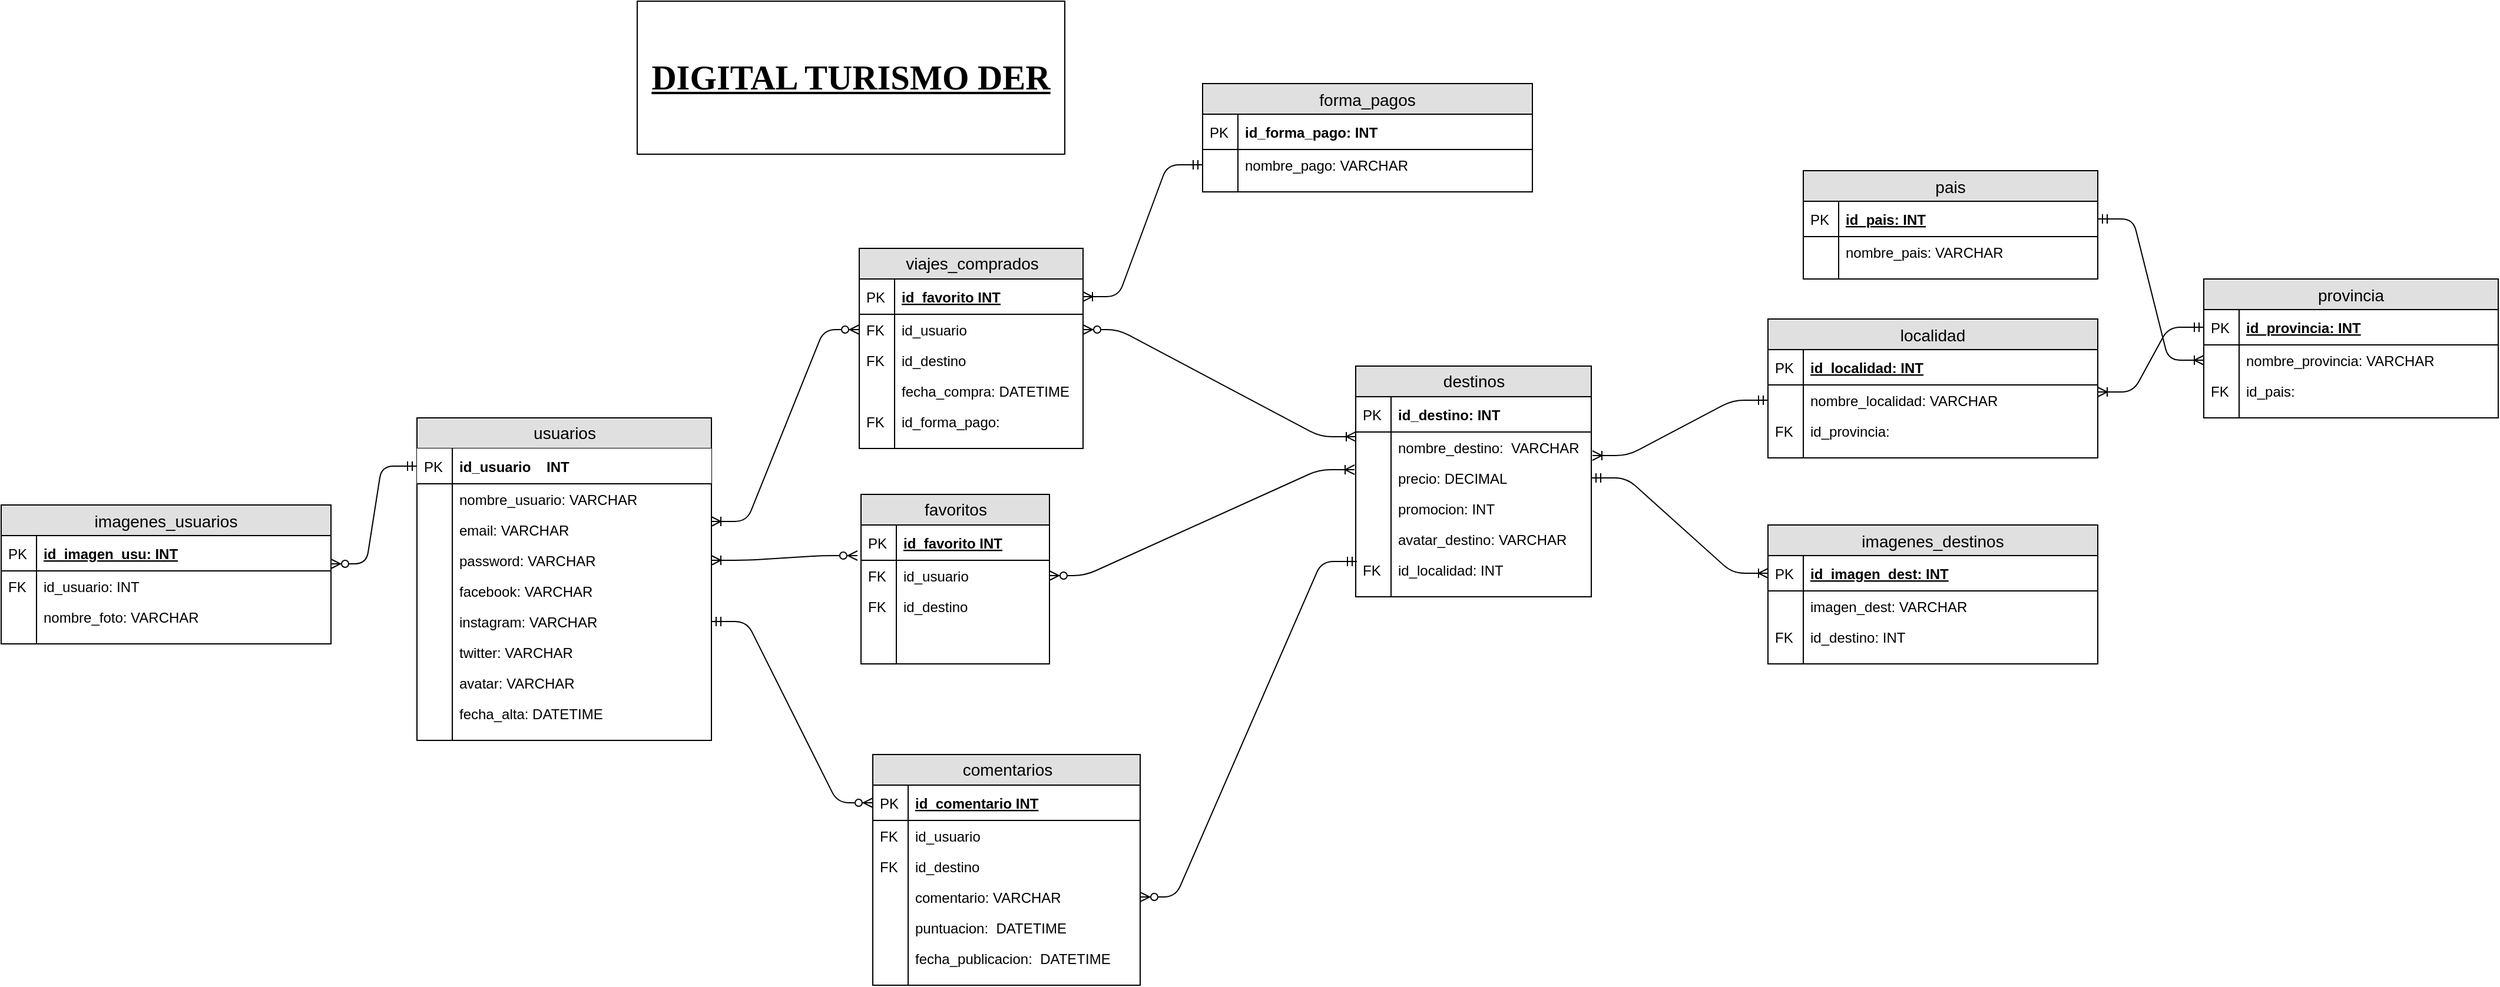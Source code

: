 <mxfile version="12.6.1" type="device"><diagram id="C5RBs43oDa-KdzZeNtuy" name="Page-1"><mxGraphModel dx="1287" dy="752" grid="1" gridSize="10" guides="1" tooltips="1" connect="1" arrows="1" fold="1" page="1" pageScale="1" pageWidth="827" pageHeight="1169" math="0" shadow="0"><root><mxCell id="WIyWlLk6GJQsqaUBKTNV-0"/><mxCell id="WIyWlLk6GJQsqaUBKTNV-1" parent="WIyWlLk6GJQsqaUBKTNV-0"/><mxCell id="5CrSURdosecBnbn5Rw-a-0" value="&lt;h3&gt;&lt;font face=&quot;Comic Sans MS&quot;&gt;DIGITAL TURISMO DER&lt;/font&gt;&lt;/h3&gt;" style="rounded=0;whiteSpace=wrap;html=1;verticalAlign=middle;fontSize=25;fontStyle=5;fontFamily=Comic Sans MS;" parent="WIyWlLk6GJQsqaUBKTNV-1" vertex="1"><mxGeometry x="200" y="110" width="363" height="130" as="geometry"/></mxCell><mxCell id="5CrSURdosecBnbn5Rw-a-74" value="usuarios" style="swimlane;fontStyle=0;childLayout=stackLayout;horizontal=1;startSize=26;fillColor=#e0e0e0;horizontalStack=0;resizeParent=1;resizeParentMax=0;resizeLast=0;collapsible=1;marginBottom=0;swimlaneFillColor=#ffffff;align=center;fontSize=14;html=1;" parent="WIyWlLk6GJQsqaUBKTNV-1" vertex="1"><mxGeometry x="13" y="464" width="250" height="274" as="geometry"/></mxCell><mxCell id="5CrSURdosecBnbn5Rw-a-75" value="id_usuario    INT" style="shape=partialRectangle;top=0;left=0;right=0;bottom=1;align=left;verticalAlign=middle;spacingLeft=34;spacingRight=4;overflow=hidden;rotatable=0;points=[[0,0.5],[1,0.5]];portConstraint=eastwest;dropTarget=0;fontStyle=1;fontSize=12;" parent="5CrSURdosecBnbn5Rw-a-74" vertex="1"><mxGeometry y="26" width="250" height="30" as="geometry"/></mxCell><mxCell id="5CrSURdosecBnbn5Rw-a-76" value="PK" style="shape=partialRectangle;top=0;left=0;bottom=0;fillColor=none;align=left;verticalAlign=middle;spacingLeft=4;spacingRight=4;overflow=hidden;rotatable=0;points=[];portConstraint=eastwest;part=1;fontSize=12;" parent="5CrSURdosecBnbn5Rw-a-75" vertex="1" connectable="0"><mxGeometry width="30" height="30" as="geometry"/></mxCell><mxCell id="5CrSURdosecBnbn5Rw-a-77" value="nombre_usuario: VARCHAR" style="shape=partialRectangle;top=0;left=0;right=0;bottom=0;align=left;verticalAlign=top;fillColor=none;spacingLeft=34;spacingRight=4;overflow=hidden;rotatable=0;points=[[0,0.5],[1,0.5]];portConstraint=eastwest;dropTarget=0;fontSize=12;" parent="5CrSURdosecBnbn5Rw-a-74" vertex="1"><mxGeometry y="56" width="250" height="26" as="geometry"/></mxCell><mxCell id="5CrSURdosecBnbn5Rw-a-78" value="" style="shape=partialRectangle;top=0;left=0;bottom=0;fillColor=none;align=left;verticalAlign=top;spacingLeft=4;spacingRight=4;overflow=hidden;rotatable=0;points=[];portConstraint=eastwest;part=1;fontSize=12;" parent="5CrSURdosecBnbn5Rw-a-77" vertex="1" connectable="0"><mxGeometry width="30" height="26" as="geometry"/></mxCell><mxCell id="5CrSURdosecBnbn5Rw-a-79" value="email: VARCHAR" style="shape=partialRectangle;top=0;left=0;right=0;bottom=0;align=left;verticalAlign=top;fillColor=none;spacingLeft=34;spacingRight=4;overflow=hidden;rotatable=0;points=[[0,0.5],[1,0.5]];portConstraint=eastwest;dropTarget=0;fontSize=12;" parent="5CrSURdosecBnbn5Rw-a-74" vertex="1"><mxGeometry y="82" width="250" height="26" as="geometry"/></mxCell><mxCell id="5CrSURdosecBnbn5Rw-a-80" value="" style="shape=partialRectangle;top=0;left=0;bottom=0;fillColor=none;align=left;verticalAlign=top;spacingLeft=4;spacingRight=4;overflow=hidden;rotatable=0;points=[];portConstraint=eastwest;part=1;fontSize=12;" parent="5CrSURdosecBnbn5Rw-a-79" vertex="1" connectable="0"><mxGeometry width="30" height="26" as="geometry"/></mxCell><mxCell id="5CrSURdosecBnbn5Rw-a-81" value="password: VARCHAR" style="shape=partialRectangle;top=0;left=0;right=0;bottom=0;align=left;verticalAlign=top;fillColor=none;spacingLeft=34;spacingRight=4;overflow=hidden;rotatable=0;points=[[0,0.5],[1,0.5]];portConstraint=eastwest;dropTarget=0;fontSize=12;" parent="5CrSURdosecBnbn5Rw-a-74" vertex="1"><mxGeometry y="108" width="250" height="26" as="geometry"/></mxCell><mxCell id="5CrSURdosecBnbn5Rw-a-82" value="" style="shape=partialRectangle;top=0;left=0;bottom=0;fillColor=none;align=left;verticalAlign=top;spacingLeft=4;spacingRight=4;overflow=hidden;rotatable=0;points=[];portConstraint=eastwest;part=1;fontSize=12;" parent="5CrSURdosecBnbn5Rw-a-81" vertex="1" connectable="0"><mxGeometry width="30" height="26" as="geometry"/></mxCell><mxCell id="5CrSURdosecBnbn5Rw-a-85" value="facebook: VARCHAR" style="shape=partialRectangle;top=0;left=0;right=0;bottom=0;align=left;verticalAlign=top;fillColor=none;spacingLeft=34;spacingRight=4;overflow=hidden;rotatable=0;points=[[0,0.5],[1,0.5]];portConstraint=eastwest;dropTarget=0;fontSize=12;" parent="5CrSURdosecBnbn5Rw-a-74" vertex="1"><mxGeometry y="134" width="250" height="26" as="geometry"/></mxCell><mxCell id="5CrSURdosecBnbn5Rw-a-86" value="" style="shape=partialRectangle;top=0;left=0;bottom=0;fillColor=none;align=left;verticalAlign=top;spacingLeft=4;spacingRight=4;overflow=hidden;rotatable=0;points=[];portConstraint=eastwest;part=1;fontSize=12;" parent="5CrSURdosecBnbn5Rw-a-85" vertex="1" connectable="0"><mxGeometry width="30" height="26" as="geometry"/></mxCell><mxCell id="5CrSURdosecBnbn5Rw-a-87" value="instagram: VARCHAR" style="shape=partialRectangle;top=0;left=0;right=0;bottom=0;align=left;verticalAlign=top;fillColor=none;spacingLeft=34;spacingRight=4;overflow=hidden;rotatable=0;points=[[0,0.5],[1,0.5]];portConstraint=eastwest;dropTarget=0;fontSize=12;" parent="5CrSURdosecBnbn5Rw-a-74" vertex="1"><mxGeometry y="160" width="250" height="26" as="geometry"/></mxCell><mxCell id="5CrSURdosecBnbn5Rw-a-88" value="" style="shape=partialRectangle;top=0;left=0;bottom=0;fillColor=none;align=left;verticalAlign=top;spacingLeft=4;spacingRight=4;overflow=hidden;rotatable=0;points=[];portConstraint=eastwest;part=1;fontSize=12;" parent="5CrSURdosecBnbn5Rw-a-87" vertex="1" connectable="0"><mxGeometry width="30" height="26" as="geometry"/></mxCell><mxCell id="5CrSURdosecBnbn5Rw-a-89" value="twitter: VARCHAR" style="shape=partialRectangle;top=0;left=0;right=0;bottom=0;align=left;verticalAlign=top;fillColor=none;spacingLeft=34;spacingRight=4;overflow=hidden;rotatable=0;points=[[0,0.5],[1,0.5]];portConstraint=eastwest;dropTarget=0;fontSize=12;" parent="5CrSURdosecBnbn5Rw-a-74" vertex="1"><mxGeometry y="186" width="250" height="26" as="geometry"/></mxCell><mxCell id="5CrSURdosecBnbn5Rw-a-90" value="" style="shape=partialRectangle;top=0;left=0;bottom=0;fillColor=none;align=left;verticalAlign=top;spacingLeft=4;spacingRight=4;overflow=hidden;rotatable=0;points=[];portConstraint=eastwest;part=1;fontSize=12;" parent="5CrSURdosecBnbn5Rw-a-89" vertex="1" connectable="0"><mxGeometry width="30" height="26" as="geometry"/></mxCell><mxCell id="5CrSURdosecBnbn5Rw-a-102" value="avatar: VARCHAR" style="shape=partialRectangle;top=0;left=0;right=0;bottom=0;align=left;verticalAlign=top;fillColor=none;spacingLeft=34;spacingRight=4;overflow=hidden;rotatable=0;points=[[0,0.5],[1,0.5]];portConstraint=eastwest;dropTarget=0;fontSize=12;" parent="5CrSURdosecBnbn5Rw-a-74" vertex="1"><mxGeometry y="212" width="250" height="26" as="geometry"/></mxCell><mxCell id="5CrSURdosecBnbn5Rw-a-103" value="" style="shape=partialRectangle;top=0;left=0;bottom=0;fillColor=none;align=left;verticalAlign=top;spacingLeft=4;spacingRight=4;overflow=hidden;rotatable=0;points=[];portConstraint=eastwest;part=1;fontSize=12;" parent="5CrSURdosecBnbn5Rw-a-102" vertex="1" connectable="0"><mxGeometry width="30" height="26" as="geometry"/></mxCell><mxCell id="mTTKIZLeJ-6G6qK1VdpZ-4" value="fecha_alta: DATETIME" style="shape=partialRectangle;top=0;left=0;right=0;bottom=0;align=left;verticalAlign=top;fillColor=none;spacingLeft=34;spacingRight=4;overflow=hidden;rotatable=0;points=[[0,0.5],[1,0.5]];portConstraint=eastwest;dropTarget=0;fontSize=12;" parent="5CrSURdosecBnbn5Rw-a-74" vertex="1"><mxGeometry y="238" width="250" height="26" as="geometry"/></mxCell><mxCell id="mTTKIZLeJ-6G6qK1VdpZ-5" value="" style="shape=partialRectangle;top=0;left=0;bottom=0;fillColor=none;align=left;verticalAlign=top;spacingLeft=4;spacingRight=4;overflow=hidden;rotatable=0;points=[];portConstraint=eastwest;part=1;fontSize=12;" parent="mTTKIZLeJ-6G6qK1VdpZ-4" vertex="1" connectable="0"><mxGeometry width="30" height="26" as="geometry"/></mxCell><mxCell id="5CrSURdosecBnbn5Rw-a-83" value="" style="shape=partialRectangle;top=0;left=0;right=0;bottom=0;align=left;verticalAlign=top;fillColor=none;spacingLeft=34;spacingRight=4;overflow=hidden;rotatable=0;points=[[0,0.5],[1,0.5]];portConstraint=eastwest;dropTarget=0;fontSize=12;" parent="5CrSURdosecBnbn5Rw-a-74" vertex="1"><mxGeometry y="264" width="250" height="10" as="geometry"/></mxCell><mxCell id="5CrSURdosecBnbn5Rw-a-84" value="" style="shape=partialRectangle;top=0;left=0;bottom=0;fillColor=none;align=left;verticalAlign=top;spacingLeft=4;spacingRight=4;overflow=hidden;rotatable=0;points=[];portConstraint=eastwest;part=1;fontSize=12;" parent="5CrSURdosecBnbn5Rw-a-83" vertex="1" connectable="0"><mxGeometry width="30" height="10" as="geometry"/></mxCell><mxCell id="5CrSURdosecBnbn5Rw-a-91" value="destinos" style="swimlane;fontStyle=0;childLayout=stackLayout;horizontal=1;startSize=26;fillColor=#e0e0e0;horizontalStack=0;resizeParent=1;resizeParentMax=0;resizeLast=0;collapsible=1;marginBottom=0;swimlaneFillColor=#ffffff;align=center;fontSize=14;html=1;" parent="WIyWlLk6GJQsqaUBKTNV-1" vertex="1"><mxGeometry x="810" y="420" width="200" height="196" as="geometry"/></mxCell><mxCell id="5CrSURdosecBnbn5Rw-a-92" value="id_destino: INT" style="shape=partialRectangle;top=0;left=0;right=0;bottom=1;align=left;verticalAlign=middle;fillColor=none;spacingLeft=34;spacingRight=4;overflow=hidden;rotatable=0;points=[[0,0.5],[1,0.5]];portConstraint=eastwest;dropTarget=0;fontStyle=1;fontSize=12;" parent="5CrSURdosecBnbn5Rw-a-91" vertex="1"><mxGeometry y="26" width="200" height="30" as="geometry"/></mxCell><mxCell id="5CrSURdosecBnbn5Rw-a-93" value="PK" style="shape=partialRectangle;top=0;left=0;bottom=0;fillColor=none;align=left;verticalAlign=middle;spacingLeft=4;spacingRight=4;overflow=hidden;rotatable=0;points=[];portConstraint=eastwest;part=1;fontSize=12;" parent="5CrSURdosecBnbn5Rw-a-92" vertex="1" connectable="0"><mxGeometry width="30" height="30" as="geometry"/></mxCell><mxCell id="5CrSURdosecBnbn5Rw-a-94" value="nombre_destino:  VARCHAR" style="shape=partialRectangle;top=0;left=0;right=0;bottom=0;align=left;verticalAlign=top;fillColor=none;spacingLeft=34;spacingRight=4;overflow=hidden;rotatable=0;points=[[0,0.5],[1,0.5]];portConstraint=eastwest;dropTarget=0;fontSize=12;" parent="5CrSURdosecBnbn5Rw-a-91" vertex="1"><mxGeometry y="56" width="200" height="26" as="geometry"/></mxCell><mxCell id="5CrSURdosecBnbn5Rw-a-95" value="" style="shape=partialRectangle;top=0;left=0;bottom=0;fillColor=none;align=left;verticalAlign=top;spacingLeft=4;spacingRight=4;overflow=hidden;rotatable=0;points=[];portConstraint=eastwest;part=1;fontSize=12;" parent="5CrSURdosecBnbn5Rw-a-94" vertex="1" connectable="0"><mxGeometry width="30" height="26" as="geometry"/></mxCell><mxCell id="5CrSURdosecBnbn5Rw-a-98" value="precio: DECIMAL" style="shape=partialRectangle;top=0;left=0;right=0;bottom=0;align=left;verticalAlign=top;fillColor=none;spacingLeft=34;spacingRight=4;overflow=hidden;rotatable=0;points=[[0,0.5],[1,0.5]];portConstraint=eastwest;dropTarget=0;fontSize=12;" parent="5CrSURdosecBnbn5Rw-a-91" vertex="1"><mxGeometry y="82" width="200" height="26" as="geometry"/></mxCell><mxCell id="5CrSURdosecBnbn5Rw-a-99" value="" style="shape=partialRectangle;top=0;left=0;bottom=0;fillColor=none;align=left;verticalAlign=top;spacingLeft=4;spacingRight=4;overflow=hidden;rotatable=0;points=[];portConstraint=eastwest;part=1;fontSize=12;" parent="5CrSURdosecBnbn5Rw-a-98" vertex="1" connectable="0"><mxGeometry width="30" height="26" as="geometry"/></mxCell><mxCell id="mTTKIZLeJ-6G6qK1VdpZ-99" value="promocion: INT" style="shape=partialRectangle;top=0;left=0;right=0;bottom=0;align=left;verticalAlign=top;fillColor=none;spacingLeft=34;spacingRight=4;overflow=hidden;rotatable=0;points=[[0,0.5],[1,0.5]];portConstraint=eastwest;dropTarget=0;fontSize=12;" parent="5CrSURdosecBnbn5Rw-a-91" vertex="1"><mxGeometry y="108" width="200" height="26" as="geometry"/></mxCell><mxCell id="mTTKIZLeJ-6G6qK1VdpZ-100" value="" style="shape=partialRectangle;top=0;left=0;bottom=0;fillColor=none;align=left;verticalAlign=top;spacingLeft=4;spacingRight=4;overflow=hidden;rotatable=0;points=[];portConstraint=eastwest;part=1;fontSize=12;" parent="mTTKIZLeJ-6G6qK1VdpZ-99" vertex="1" connectable="0"><mxGeometry width="30" height="26" as="geometry"/></mxCell><mxCell id="gwujzlwqlZORP3gNvkGi-0" value="avatar_destino: VARCHAR" style="shape=partialRectangle;top=0;left=0;right=0;bottom=0;align=left;verticalAlign=top;fillColor=none;spacingLeft=34;spacingRight=4;overflow=hidden;rotatable=0;points=[[0,0.5],[1,0.5]];portConstraint=eastwest;dropTarget=0;fontSize=12;" vertex="1" parent="5CrSURdosecBnbn5Rw-a-91"><mxGeometry y="134" width="200" height="26" as="geometry"/></mxCell><mxCell id="gwujzlwqlZORP3gNvkGi-1" value="" style="shape=partialRectangle;top=0;left=0;bottom=0;fillColor=none;align=left;verticalAlign=top;spacingLeft=4;spacingRight=4;overflow=hidden;rotatable=0;points=[];portConstraint=eastwest;part=1;fontSize=12;" vertex="1" connectable="0" parent="gwujzlwqlZORP3gNvkGi-0"><mxGeometry width="30" height="26" as="geometry"/></mxCell><mxCell id="5CrSURdosecBnbn5Rw-a-96" value="id_localidad: INT" style="shape=partialRectangle;top=0;left=0;right=0;bottom=0;align=left;verticalAlign=top;fillColor=none;spacingLeft=34;spacingRight=4;overflow=hidden;rotatable=0;points=[[0,0.5],[1,0.5]];portConstraint=eastwest;dropTarget=0;fontSize=12;" parent="5CrSURdosecBnbn5Rw-a-91" vertex="1"><mxGeometry y="160" width="200" height="26" as="geometry"/></mxCell><mxCell id="5CrSURdosecBnbn5Rw-a-97" value="FK" style="shape=partialRectangle;top=0;left=0;bottom=0;fillColor=none;align=left;verticalAlign=top;spacingLeft=4;spacingRight=4;overflow=hidden;rotatable=0;points=[];portConstraint=eastwest;part=1;fontSize=12;" parent="5CrSURdosecBnbn5Rw-a-96" vertex="1" connectable="0"><mxGeometry width="30" height="26" as="geometry"/></mxCell><mxCell id="5CrSURdosecBnbn5Rw-a-100" value="" style="shape=partialRectangle;top=0;left=0;right=0;bottom=0;align=left;verticalAlign=top;fillColor=none;spacingLeft=34;spacingRight=4;overflow=hidden;rotatable=0;points=[[0,0.5],[1,0.5]];portConstraint=eastwest;dropTarget=0;fontSize=12;" parent="5CrSURdosecBnbn5Rw-a-91" vertex="1"><mxGeometry y="186" width="200" height="10" as="geometry"/></mxCell><mxCell id="5CrSURdosecBnbn5Rw-a-101" value="" style="shape=partialRectangle;top=0;left=0;bottom=0;fillColor=none;align=left;verticalAlign=top;spacingLeft=4;spacingRight=4;overflow=hidden;rotatable=0;points=[];portConstraint=eastwest;part=1;fontSize=12;" parent="5CrSURdosecBnbn5Rw-a-100" vertex="1" connectable="0"><mxGeometry width="30" height="10" as="geometry"/></mxCell><mxCell id="5CrSURdosecBnbn5Rw-a-108" value="favoritos" style="swimlane;fontStyle=0;childLayout=stackLayout;horizontal=1;startSize=26;fillColor=#e0e0e0;horizontalStack=0;resizeParent=1;resizeParentMax=0;resizeLast=0;collapsible=1;marginBottom=0;swimlaneFillColor=#ffffff;align=center;fontSize=14;html=1;" parent="WIyWlLk6GJQsqaUBKTNV-1" vertex="1"><mxGeometry x="390" y="529" width="160" height="144" as="geometry"/></mxCell><mxCell id="5CrSURdosecBnbn5Rw-a-109" value="id_favorito INT" style="shape=partialRectangle;top=0;left=0;right=0;bottom=1;align=left;verticalAlign=middle;fillColor=none;spacingLeft=34;spacingRight=4;overflow=hidden;rotatable=0;points=[[0,0.5],[1,0.5]];portConstraint=eastwest;dropTarget=0;fontStyle=5;fontSize=12;" parent="5CrSURdosecBnbn5Rw-a-108" vertex="1"><mxGeometry y="26" width="160" height="30" as="geometry"/></mxCell><mxCell id="5CrSURdosecBnbn5Rw-a-110" value="PK" style="shape=partialRectangle;top=0;left=0;bottom=0;fillColor=none;align=left;verticalAlign=middle;spacingLeft=4;spacingRight=4;overflow=hidden;rotatable=0;points=[];portConstraint=eastwest;part=1;fontSize=12;" parent="5CrSURdosecBnbn5Rw-a-109" vertex="1" connectable="0"><mxGeometry width="30" height="30" as="geometry"/></mxCell><mxCell id="5CrSURdosecBnbn5Rw-a-111" value="id_usuario" style="shape=partialRectangle;top=0;left=0;right=0;bottom=0;align=left;verticalAlign=top;fillColor=none;spacingLeft=34;spacingRight=4;overflow=hidden;rotatable=0;points=[[0,0.5],[1,0.5]];portConstraint=eastwest;dropTarget=0;fontSize=12;" parent="5CrSURdosecBnbn5Rw-a-108" vertex="1"><mxGeometry y="56" width="160" height="26" as="geometry"/></mxCell><mxCell id="5CrSURdosecBnbn5Rw-a-112" value="FK" style="shape=partialRectangle;top=0;left=0;bottom=0;fillColor=none;align=left;verticalAlign=top;spacingLeft=4;spacingRight=4;overflow=hidden;rotatable=0;points=[];portConstraint=eastwest;part=1;fontSize=12;" parent="5CrSURdosecBnbn5Rw-a-111" vertex="1" connectable="0"><mxGeometry width="30" height="26" as="geometry"/></mxCell><mxCell id="5CrSURdosecBnbn5Rw-a-113" value="id_destino" style="shape=partialRectangle;top=0;left=0;right=0;bottom=0;align=left;verticalAlign=top;fillColor=none;spacingLeft=34;spacingRight=4;overflow=hidden;rotatable=0;points=[[0,0.5],[1,0.5]];portConstraint=eastwest;dropTarget=0;fontSize=12;" parent="5CrSURdosecBnbn5Rw-a-108" vertex="1"><mxGeometry y="82" width="160" height="26" as="geometry"/></mxCell><mxCell id="5CrSURdosecBnbn5Rw-a-114" value="FK" style="shape=partialRectangle;top=0;left=0;bottom=0;fillColor=none;align=left;verticalAlign=top;spacingLeft=4;spacingRight=4;overflow=hidden;rotatable=0;points=[];portConstraint=eastwest;part=1;fontSize=12;" parent="5CrSURdosecBnbn5Rw-a-113" vertex="1" connectable="0"><mxGeometry width="30" height="26" as="geometry"/></mxCell><mxCell id="5CrSURdosecBnbn5Rw-a-115" value="" style="shape=partialRectangle;top=0;left=0;right=0;bottom=0;align=left;verticalAlign=top;fillColor=none;spacingLeft=34;spacingRight=4;overflow=hidden;rotatable=0;points=[[0,0.5],[1,0.5]];portConstraint=eastwest;dropTarget=0;fontSize=12;" parent="5CrSURdosecBnbn5Rw-a-108" vertex="1"><mxGeometry y="108" width="160" height="26" as="geometry"/></mxCell><mxCell id="5CrSURdosecBnbn5Rw-a-116" value="" style="shape=partialRectangle;top=0;left=0;bottom=0;fillColor=none;align=left;verticalAlign=top;spacingLeft=4;spacingRight=4;overflow=hidden;rotatable=0;points=[];portConstraint=eastwest;part=1;fontSize=12;" parent="5CrSURdosecBnbn5Rw-a-115" vertex="1" connectable="0"><mxGeometry width="30" height="26" as="geometry"/></mxCell><mxCell id="5CrSURdosecBnbn5Rw-a-117" value="" style="shape=partialRectangle;top=0;left=0;right=0;bottom=0;align=left;verticalAlign=top;fillColor=none;spacingLeft=34;spacingRight=4;overflow=hidden;rotatable=0;points=[[0,0.5],[1,0.5]];portConstraint=eastwest;dropTarget=0;fontSize=12;" parent="5CrSURdosecBnbn5Rw-a-108" vertex="1"><mxGeometry y="134" width="160" height="10" as="geometry"/></mxCell><mxCell id="5CrSURdosecBnbn5Rw-a-118" value="" style="shape=partialRectangle;top=0;left=0;bottom=0;fillColor=none;align=left;verticalAlign=top;spacingLeft=4;spacingRight=4;overflow=hidden;rotatable=0;points=[];portConstraint=eastwest;part=1;fontSize=12;" parent="5CrSURdosecBnbn5Rw-a-117" vertex="1" connectable="0"><mxGeometry width="30" height="10" as="geometry"/></mxCell><mxCell id="5CrSURdosecBnbn5Rw-a-119" value="viajes_comprados" style="swimlane;fontStyle=0;childLayout=stackLayout;horizontal=1;startSize=26;fillColor=#e0e0e0;horizontalStack=0;resizeParent=1;resizeParentMax=0;resizeLast=0;collapsible=1;marginBottom=0;swimlaneFillColor=#ffffff;align=center;fontSize=14;html=1;" parent="WIyWlLk6GJQsqaUBKTNV-1" vertex="1"><mxGeometry x="388.5" y="320" width="190" height="170" as="geometry"/></mxCell><mxCell id="5CrSURdosecBnbn5Rw-a-120" value="id_favorito INT" style="shape=partialRectangle;top=0;left=0;right=0;bottom=1;align=left;verticalAlign=middle;fillColor=none;spacingLeft=34;spacingRight=4;overflow=hidden;rotatable=0;points=[[0,0.5],[1,0.5]];portConstraint=eastwest;dropTarget=0;fontStyle=5;fontSize=12;" parent="5CrSURdosecBnbn5Rw-a-119" vertex="1"><mxGeometry y="26" width="190" height="30" as="geometry"/></mxCell><mxCell id="5CrSURdosecBnbn5Rw-a-121" value="PK" style="shape=partialRectangle;top=0;left=0;bottom=0;fillColor=none;align=left;verticalAlign=middle;spacingLeft=4;spacingRight=4;overflow=hidden;rotatable=0;points=[];portConstraint=eastwest;part=1;fontSize=12;" parent="5CrSURdosecBnbn5Rw-a-120" vertex="1" connectable="0"><mxGeometry width="30" height="30" as="geometry"/></mxCell><mxCell id="5CrSURdosecBnbn5Rw-a-122" value="id_usuario" style="shape=partialRectangle;top=0;left=0;right=0;bottom=0;align=left;verticalAlign=top;fillColor=none;spacingLeft=34;spacingRight=4;overflow=hidden;rotatable=0;points=[[0,0.5],[1,0.5]];portConstraint=eastwest;dropTarget=0;fontSize=12;" parent="5CrSURdosecBnbn5Rw-a-119" vertex="1"><mxGeometry y="56" width="190" height="26" as="geometry"/></mxCell><mxCell id="5CrSURdosecBnbn5Rw-a-123" value="FK" style="shape=partialRectangle;top=0;left=0;bottom=0;fillColor=none;align=left;verticalAlign=top;spacingLeft=4;spacingRight=4;overflow=hidden;rotatable=0;points=[];portConstraint=eastwest;part=1;fontSize=12;" parent="5CrSURdosecBnbn5Rw-a-122" vertex="1" connectable="0"><mxGeometry width="30" height="26" as="geometry"/></mxCell><mxCell id="5CrSURdosecBnbn5Rw-a-124" value="id_destino" style="shape=partialRectangle;top=0;left=0;right=0;bottom=0;align=left;verticalAlign=top;fillColor=none;spacingLeft=34;spacingRight=4;overflow=hidden;rotatable=0;points=[[0,0.5],[1,0.5]];portConstraint=eastwest;dropTarget=0;fontSize=12;" parent="5CrSURdosecBnbn5Rw-a-119" vertex="1"><mxGeometry y="82" width="190" height="26" as="geometry"/></mxCell><mxCell id="5CrSURdosecBnbn5Rw-a-125" value="FK" style="shape=partialRectangle;top=0;left=0;bottom=0;fillColor=none;align=left;verticalAlign=top;spacingLeft=4;spacingRight=4;overflow=hidden;rotatable=0;points=[];portConstraint=eastwest;part=1;fontSize=12;" parent="5CrSURdosecBnbn5Rw-a-124" vertex="1" connectable="0"><mxGeometry width="30" height="26" as="geometry"/></mxCell><mxCell id="mTTKIZLeJ-6G6qK1VdpZ-87" value="fecha_compra: DATETIME" style="shape=partialRectangle;top=0;left=0;right=0;bottom=0;align=left;verticalAlign=top;fillColor=none;spacingLeft=34;spacingRight=4;overflow=hidden;rotatable=0;points=[[0,0.5],[1,0.5]];portConstraint=eastwest;dropTarget=0;fontSize=12;" parent="5CrSURdosecBnbn5Rw-a-119" vertex="1"><mxGeometry y="108" width="190" height="26" as="geometry"/></mxCell><mxCell id="mTTKIZLeJ-6G6qK1VdpZ-88" value="" style="shape=partialRectangle;top=0;left=0;bottom=0;fillColor=none;align=left;verticalAlign=top;spacingLeft=4;spacingRight=4;overflow=hidden;rotatable=0;points=[];portConstraint=eastwest;part=1;fontSize=12;" parent="mTTKIZLeJ-6G6qK1VdpZ-87" vertex="1" connectable="0"><mxGeometry width="30" height="26" as="geometry"/></mxCell><mxCell id="5CrSURdosecBnbn5Rw-a-126" value="id_forma_pago: " style="shape=partialRectangle;top=0;left=0;right=0;bottom=0;align=left;verticalAlign=top;fillColor=none;spacingLeft=34;spacingRight=4;overflow=hidden;rotatable=0;points=[[0,0.5],[1,0.5]];portConstraint=eastwest;dropTarget=0;fontSize=12;" parent="5CrSURdosecBnbn5Rw-a-119" vertex="1"><mxGeometry y="134" width="190" height="26" as="geometry"/></mxCell><mxCell id="5CrSURdosecBnbn5Rw-a-127" value="FK" style="shape=partialRectangle;top=0;left=0;bottom=0;fillColor=none;align=left;verticalAlign=top;spacingLeft=4;spacingRight=4;overflow=hidden;rotatable=0;points=[];portConstraint=eastwest;part=1;fontSize=12;" parent="5CrSURdosecBnbn5Rw-a-126" vertex="1" connectable="0"><mxGeometry width="30" height="26" as="geometry"/></mxCell><mxCell id="5CrSURdosecBnbn5Rw-a-128" value="" style="shape=partialRectangle;top=0;left=0;right=0;bottom=0;align=left;verticalAlign=top;fillColor=none;spacingLeft=34;spacingRight=4;overflow=hidden;rotatable=0;points=[[0,0.5],[1,0.5]];portConstraint=eastwest;dropTarget=0;fontSize=12;" parent="5CrSURdosecBnbn5Rw-a-119" vertex="1"><mxGeometry y="160" width="190" height="10" as="geometry"/></mxCell><mxCell id="5CrSURdosecBnbn5Rw-a-129" value="" style="shape=partialRectangle;top=0;left=0;bottom=0;fillColor=none;align=left;verticalAlign=top;spacingLeft=4;spacingRight=4;overflow=hidden;rotatable=0;points=[];portConstraint=eastwest;part=1;fontSize=12;" parent="5CrSURdosecBnbn5Rw-a-128" vertex="1" connectable="0"><mxGeometry width="30" height="10" as="geometry"/></mxCell><mxCell id="5CrSURdosecBnbn5Rw-a-132" value="" style="edgeStyle=entityRelationEdgeStyle;fontSize=12;html=1;endArrow=ERzeroToMany;startArrow=ERoneToMany;entryX=0;entryY=0.5;entryDx=0;entryDy=0;startFill=0;endFill=1;" parent="WIyWlLk6GJQsqaUBKTNV-1" target="5CrSURdosecBnbn5Rw-a-122" edge="1"><mxGeometry width="100" height="100" relative="1" as="geometry"><mxPoint x="263" y="552" as="sourcePoint"/><mxPoint x="363" y="452" as="targetPoint"/></mxGeometry></mxCell><mxCell id="5CrSURdosecBnbn5Rw-a-133" value="" style="edgeStyle=entityRelationEdgeStyle;fontSize=12;html=1;endArrow=ERoneToMany;startArrow=ERzeroToMany;entryX=0;entryY=1.133;entryDx=0;entryDy=0;exitX=1;exitY=0.5;exitDx=0;exitDy=0;entryPerimeter=0;startFill=1;endFill=0;" parent="WIyWlLk6GJQsqaUBKTNV-1" source="5CrSURdosecBnbn5Rw-a-122" target="5CrSURdosecBnbn5Rw-a-92" edge="1"><mxGeometry width="100" height="100" relative="1" as="geometry"><mxPoint x="513" y="562" as="sourcePoint"/><mxPoint x="613" y="399" as="targetPoint"/></mxGeometry></mxCell><mxCell id="5CrSURdosecBnbn5Rw-a-134" value="" style="edgeStyle=entityRelationEdgeStyle;fontSize=12;html=1;endArrow=ERzeroToMany;startArrow=ERoneToMany;entryX=-0.019;entryY=-0.154;entryDx=0;entryDy=0;entryPerimeter=0;exitX=1;exitY=0.5;exitDx=0;exitDy=0;endFill=1;startFill=0;" parent="WIyWlLk6GJQsqaUBKTNV-1" source="5CrSURdosecBnbn5Rw-a-81" target="5CrSURdosecBnbn5Rw-a-111" edge="1"><mxGeometry width="100" height="100" relative="1" as="geometry"><mxPoint x="263" y="642" as="sourcePoint"/><mxPoint x="363" y="479" as="targetPoint"/></mxGeometry></mxCell><mxCell id="5CrSURdosecBnbn5Rw-a-135" value="" style="edgeStyle=entityRelationEdgeStyle;fontSize=12;html=1;endArrow=ERoneToMany;startArrow=ERzeroToMany;entryX=-0.005;entryY=0.231;entryDx=0;entryDy=0;exitX=1;exitY=0.5;exitDx=0;exitDy=0;startFill=1;endFill=0;entryPerimeter=0;" parent="WIyWlLk6GJQsqaUBKTNV-1" source="5CrSURdosecBnbn5Rw-a-111" target="5CrSURdosecBnbn5Rw-a-98" edge="1"><mxGeometry width="100" height="100" relative="1" as="geometry"><mxPoint x="553" y="712" as="sourcePoint"/><mxPoint x="860" y="585" as="targetPoint"/></mxGeometry></mxCell><mxCell id="5CrSURdosecBnbn5Rw-a-136" value="comentarios" style="swimlane;fontStyle=0;childLayout=stackLayout;horizontal=1;startSize=26;fillColor=#e0e0e0;horizontalStack=0;resizeParent=1;resizeParentMax=0;resizeLast=0;collapsible=1;marginBottom=0;swimlaneFillColor=#ffffff;align=center;fontSize=14;html=1;" parent="WIyWlLk6GJQsqaUBKTNV-1" vertex="1"><mxGeometry x="400" y="750" width="227" height="196" as="geometry"/></mxCell><mxCell id="5CrSURdosecBnbn5Rw-a-137" value="id_comentario INT" style="shape=partialRectangle;top=0;left=0;right=0;bottom=1;align=left;verticalAlign=middle;fillColor=none;spacingLeft=34;spacingRight=4;overflow=hidden;rotatable=0;points=[[0,0.5],[1,0.5]];portConstraint=eastwest;dropTarget=0;fontStyle=5;fontSize=12;" parent="5CrSURdosecBnbn5Rw-a-136" vertex="1"><mxGeometry y="26" width="227" height="30" as="geometry"/></mxCell><mxCell id="5CrSURdosecBnbn5Rw-a-138" value="PK" style="shape=partialRectangle;top=0;left=0;bottom=0;fillColor=none;align=left;verticalAlign=middle;spacingLeft=4;spacingRight=4;overflow=hidden;rotatable=0;points=[];portConstraint=eastwest;part=1;fontSize=12;" parent="5CrSURdosecBnbn5Rw-a-137" vertex="1" connectable="0"><mxGeometry width="30" height="30" as="geometry"/></mxCell><mxCell id="5CrSURdosecBnbn5Rw-a-139" value="id_usuario" style="shape=partialRectangle;top=0;left=0;right=0;bottom=0;align=left;verticalAlign=top;fillColor=none;spacingLeft=34;spacingRight=4;overflow=hidden;rotatable=0;points=[[0,0.5],[1,0.5]];portConstraint=eastwest;dropTarget=0;fontSize=12;" parent="5CrSURdosecBnbn5Rw-a-136" vertex="1"><mxGeometry y="56" width="227" height="26" as="geometry"/></mxCell><mxCell id="5CrSURdosecBnbn5Rw-a-140" value="FK" style="shape=partialRectangle;top=0;left=0;bottom=0;fillColor=none;align=left;verticalAlign=top;spacingLeft=4;spacingRight=4;overflow=hidden;rotatable=0;points=[];portConstraint=eastwest;part=1;fontSize=12;" parent="5CrSURdosecBnbn5Rw-a-139" vertex="1" connectable="0"><mxGeometry width="30" height="26" as="geometry"/></mxCell><mxCell id="5CrSURdosecBnbn5Rw-a-141" value="id_destino" style="shape=partialRectangle;top=0;left=0;right=0;bottom=0;align=left;verticalAlign=top;fillColor=none;spacingLeft=34;spacingRight=4;overflow=hidden;rotatable=0;points=[[0,0.5],[1,0.5]];portConstraint=eastwest;dropTarget=0;fontSize=12;" parent="5CrSURdosecBnbn5Rw-a-136" vertex="1"><mxGeometry y="82" width="227" height="26" as="geometry"/></mxCell><mxCell id="5CrSURdosecBnbn5Rw-a-142" value="FK" style="shape=partialRectangle;top=0;left=0;bottom=0;fillColor=none;align=left;verticalAlign=top;spacingLeft=4;spacingRight=4;overflow=hidden;rotatable=0;points=[];portConstraint=eastwest;part=1;fontSize=12;" parent="5CrSURdosecBnbn5Rw-a-141" vertex="1" connectable="0"><mxGeometry width="30" height="26" as="geometry"/></mxCell><mxCell id="5CrSURdosecBnbn5Rw-a-143" value="comentario: VARCHAR" style="shape=partialRectangle;top=0;left=0;right=0;bottom=0;align=left;verticalAlign=top;fillColor=none;spacingLeft=34;spacingRight=4;overflow=hidden;rotatable=0;points=[[0,0.5],[1,0.5]];portConstraint=eastwest;dropTarget=0;fontSize=12;" parent="5CrSURdosecBnbn5Rw-a-136" vertex="1"><mxGeometry y="108" width="227" height="26" as="geometry"/></mxCell><mxCell id="5CrSURdosecBnbn5Rw-a-144" value="" style="shape=partialRectangle;top=0;left=0;bottom=0;fillColor=none;align=left;verticalAlign=top;spacingLeft=4;spacingRight=4;overflow=hidden;rotatable=0;points=[];portConstraint=eastwest;part=1;fontSize=12;" parent="5CrSURdosecBnbn5Rw-a-143" vertex="1" connectable="0"><mxGeometry width="30" height="26" as="geometry"/></mxCell><mxCell id="mTTKIZLeJ-6G6qK1VdpZ-0" value="puntuacion:  DATETIME" style="shape=partialRectangle;top=0;left=0;right=0;bottom=0;align=left;verticalAlign=top;fillColor=none;spacingLeft=34;spacingRight=4;overflow=hidden;rotatable=0;points=[[0,0.5],[1,0.5]];portConstraint=eastwest;dropTarget=0;fontSize=12;" parent="5CrSURdosecBnbn5Rw-a-136" vertex="1"><mxGeometry y="134" width="227" height="26" as="geometry"/></mxCell><mxCell id="mTTKIZLeJ-6G6qK1VdpZ-1" value="" style="shape=partialRectangle;top=0;left=0;bottom=0;fillColor=none;align=left;verticalAlign=top;spacingLeft=4;spacingRight=4;overflow=hidden;rotatable=0;points=[];portConstraint=eastwest;part=1;fontSize=12;" parent="mTTKIZLeJ-6G6qK1VdpZ-0" vertex="1" connectable="0"><mxGeometry width="30" height="26" as="geometry"/></mxCell><mxCell id="mTTKIZLeJ-6G6qK1VdpZ-2" value="fecha_publicacion:  DATETIME" style="shape=partialRectangle;top=0;left=0;right=0;bottom=0;align=left;verticalAlign=top;fillColor=none;spacingLeft=34;spacingRight=4;overflow=hidden;rotatable=0;points=[[0,0.5],[1,0.5]];portConstraint=eastwest;dropTarget=0;fontSize=12;" parent="5CrSURdosecBnbn5Rw-a-136" vertex="1"><mxGeometry y="160" width="227" height="26" as="geometry"/></mxCell><mxCell id="mTTKIZLeJ-6G6qK1VdpZ-3" value="" style="shape=partialRectangle;top=0;left=0;bottom=0;fillColor=none;align=left;verticalAlign=top;spacingLeft=4;spacingRight=4;overflow=hidden;rotatable=0;points=[];portConstraint=eastwest;part=1;fontSize=12;" parent="mTTKIZLeJ-6G6qK1VdpZ-2" vertex="1" connectable="0"><mxGeometry width="30" height="26" as="geometry"/></mxCell><mxCell id="5CrSURdosecBnbn5Rw-a-145" value="" style="shape=partialRectangle;top=0;left=0;right=0;bottom=0;align=left;verticalAlign=top;fillColor=none;spacingLeft=34;spacingRight=4;overflow=hidden;rotatable=0;points=[[0,0.5],[1,0.5]];portConstraint=eastwest;dropTarget=0;fontSize=12;" parent="5CrSURdosecBnbn5Rw-a-136" vertex="1"><mxGeometry y="186" width="227" height="10" as="geometry"/></mxCell><mxCell id="5CrSURdosecBnbn5Rw-a-146" value="" style="shape=partialRectangle;top=0;left=0;bottom=0;fillColor=none;align=left;verticalAlign=top;spacingLeft=4;spacingRight=4;overflow=hidden;rotatable=0;points=[];portConstraint=eastwest;part=1;fontSize=12;" parent="5CrSURdosecBnbn5Rw-a-145" vertex="1" connectable="0"><mxGeometry width="30" height="10" as="geometry"/></mxCell><mxCell id="5CrSURdosecBnbn5Rw-a-147" value="" style="edgeStyle=entityRelationEdgeStyle;fontSize=12;html=1;endArrow=ERzeroToMany;startArrow=ERmandOne;entryX=0;entryY=0.5;entryDx=0;entryDy=0;exitX=1;exitY=0.5;exitDx=0;exitDy=0;startFill=0;endFill=1;" parent="WIyWlLk6GJQsqaUBKTNV-1" source="5CrSURdosecBnbn5Rw-a-87" target="5CrSURdosecBnbn5Rw-a-137" edge="1"><mxGeometry width="100" height="100" relative="1" as="geometry"><mxPoint x="283" y="742" as="sourcePoint"/><mxPoint x="369.96" y="800.996" as="targetPoint"/></mxGeometry></mxCell><mxCell id="mTTKIZLeJ-6G6qK1VdpZ-6" value="" style="edgeStyle=entityRelationEdgeStyle;fontSize=12;html=1;endArrow=ERmandOne;startArrow=ERzeroToMany;entryX=0.005;entryY=0.231;entryDx=0;entryDy=0;entryPerimeter=0;exitX=1;exitY=0.5;exitDx=0;exitDy=0;endFill=0;" parent="WIyWlLk6GJQsqaUBKTNV-1" source="5CrSURdosecBnbn5Rw-a-143" target="5CrSURdosecBnbn5Rw-a-96" edge="1"><mxGeometry width="100" height="100" relative="1" as="geometry"><mxPoint x="580" y="900" as="sourcePoint"/><mxPoint x="680" y="800" as="targetPoint"/></mxGeometry></mxCell><mxCell id="mTTKIZLeJ-6G6qK1VdpZ-18" value="pais" style="swimlane;fontStyle=0;childLayout=stackLayout;horizontal=1;startSize=26;fillColor=#e0e0e0;horizontalStack=0;resizeParent=1;resizeParentMax=0;resizeLast=0;collapsible=1;marginBottom=0;swimlaneFillColor=#ffffff;align=center;fontSize=14;" parent="WIyWlLk6GJQsqaUBKTNV-1" vertex="1"><mxGeometry x="1190" y="254" width="250" height="92" as="geometry"/></mxCell><mxCell id="mTTKIZLeJ-6G6qK1VdpZ-19" value="id_pais: INT" style="shape=partialRectangle;top=0;left=0;right=0;bottom=1;align=left;verticalAlign=middle;fillColor=none;spacingLeft=34;spacingRight=4;overflow=hidden;rotatable=0;points=[[0,0.5],[1,0.5]];portConstraint=eastwest;dropTarget=0;fontStyle=5;fontSize=12;" parent="mTTKIZLeJ-6G6qK1VdpZ-18" vertex="1"><mxGeometry y="26" width="250" height="30" as="geometry"/></mxCell><mxCell id="mTTKIZLeJ-6G6qK1VdpZ-20" value="PK" style="shape=partialRectangle;top=0;left=0;bottom=0;fillColor=none;align=left;verticalAlign=middle;spacingLeft=4;spacingRight=4;overflow=hidden;rotatable=0;points=[];portConstraint=eastwest;part=1;fontSize=12;" parent="mTTKIZLeJ-6G6qK1VdpZ-19" vertex="1" connectable="0"><mxGeometry width="30" height="30" as="geometry"/></mxCell><mxCell id="mTTKIZLeJ-6G6qK1VdpZ-21" value="nombre_pais: VARCHAR" style="shape=partialRectangle;top=0;left=0;right=0;bottom=0;align=left;verticalAlign=top;fillColor=none;spacingLeft=34;spacingRight=4;overflow=hidden;rotatable=0;points=[[0,0.5],[1,0.5]];portConstraint=eastwest;dropTarget=0;fontSize=12;" parent="mTTKIZLeJ-6G6qK1VdpZ-18" vertex="1"><mxGeometry y="56" width="250" height="26" as="geometry"/></mxCell><mxCell id="mTTKIZLeJ-6G6qK1VdpZ-22" value="" style="shape=partialRectangle;top=0;left=0;bottom=0;fillColor=none;align=left;verticalAlign=top;spacingLeft=4;spacingRight=4;overflow=hidden;rotatable=0;points=[];portConstraint=eastwest;part=1;fontSize=12;" parent="mTTKIZLeJ-6G6qK1VdpZ-21" vertex="1" connectable="0"><mxGeometry width="30" height="26" as="geometry"/></mxCell><mxCell id="mTTKIZLeJ-6G6qK1VdpZ-27" value="" style="shape=partialRectangle;top=0;left=0;right=0;bottom=0;align=left;verticalAlign=top;fillColor=none;spacingLeft=34;spacingRight=4;overflow=hidden;rotatable=0;points=[[0,0.5],[1,0.5]];portConstraint=eastwest;dropTarget=0;fontSize=12;" parent="mTTKIZLeJ-6G6qK1VdpZ-18" vertex="1"><mxGeometry y="82" width="250" height="10" as="geometry"/></mxCell><mxCell id="mTTKIZLeJ-6G6qK1VdpZ-28" value="" style="shape=partialRectangle;top=0;left=0;bottom=0;fillColor=none;align=left;verticalAlign=top;spacingLeft=4;spacingRight=4;overflow=hidden;rotatable=0;points=[];portConstraint=eastwest;part=1;fontSize=12;" parent="mTTKIZLeJ-6G6qK1VdpZ-27" vertex="1" connectable="0"><mxGeometry width="30" height="10" as="geometry"/></mxCell><mxCell id="mTTKIZLeJ-6G6qK1VdpZ-29" value="provincia" style="swimlane;fontStyle=0;childLayout=stackLayout;horizontal=1;startSize=26;fillColor=#e0e0e0;horizontalStack=0;resizeParent=1;resizeParentMax=0;resizeLast=0;collapsible=1;marginBottom=0;swimlaneFillColor=#ffffff;align=center;fontSize=14;" parent="WIyWlLk6GJQsqaUBKTNV-1" vertex="1"><mxGeometry x="1530" y="346" width="250" height="118" as="geometry"/></mxCell><mxCell id="mTTKIZLeJ-6G6qK1VdpZ-30" value="id_provincia: INT" style="shape=partialRectangle;top=0;left=0;right=0;bottom=1;align=left;verticalAlign=middle;fillColor=none;spacingLeft=34;spacingRight=4;overflow=hidden;rotatable=0;points=[[0,0.5],[1,0.5]];portConstraint=eastwest;dropTarget=0;fontStyle=5;fontSize=12;" parent="mTTKIZLeJ-6G6qK1VdpZ-29" vertex="1"><mxGeometry y="26" width="250" height="30" as="geometry"/></mxCell><mxCell id="mTTKIZLeJ-6G6qK1VdpZ-31" value="PK" style="shape=partialRectangle;top=0;left=0;bottom=0;fillColor=none;align=left;verticalAlign=middle;spacingLeft=4;spacingRight=4;overflow=hidden;rotatable=0;points=[];portConstraint=eastwest;part=1;fontSize=12;" parent="mTTKIZLeJ-6G6qK1VdpZ-30" vertex="1" connectable="0"><mxGeometry width="30" height="30" as="geometry"/></mxCell><mxCell id="mTTKIZLeJ-6G6qK1VdpZ-32" value="nombre_provincia: VARCHAR" style="shape=partialRectangle;top=0;left=0;right=0;bottom=0;align=left;verticalAlign=top;fillColor=none;spacingLeft=34;spacingRight=4;overflow=hidden;rotatable=0;points=[[0,0.5],[1,0.5]];portConstraint=eastwest;dropTarget=0;fontSize=12;" parent="mTTKIZLeJ-6G6qK1VdpZ-29" vertex="1"><mxGeometry y="56" width="250" height="26" as="geometry"/></mxCell><mxCell id="mTTKIZLeJ-6G6qK1VdpZ-33" value="" style="shape=partialRectangle;top=0;left=0;bottom=0;fillColor=none;align=left;verticalAlign=top;spacingLeft=4;spacingRight=4;overflow=hidden;rotatable=0;points=[];portConstraint=eastwest;part=1;fontSize=12;" parent="mTTKIZLeJ-6G6qK1VdpZ-32" vertex="1" connectable="0"><mxGeometry width="30" height="26" as="geometry"/></mxCell><mxCell id="mTTKIZLeJ-6G6qK1VdpZ-38" value="id_pais: " style="shape=partialRectangle;top=0;left=0;right=0;bottom=0;align=left;verticalAlign=top;fillColor=none;spacingLeft=34;spacingRight=4;overflow=hidden;rotatable=0;points=[[0,0.5],[1,0.5]];portConstraint=eastwest;dropTarget=0;fontSize=12;" parent="mTTKIZLeJ-6G6qK1VdpZ-29" vertex="1"><mxGeometry y="82" width="250" height="26" as="geometry"/></mxCell><mxCell id="mTTKIZLeJ-6G6qK1VdpZ-39" value="FK" style="shape=partialRectangle;top=0;left=0;bottom=0;fillColor=none;align=left;verticalAlign=top;spacingLeft=4;spacingRight=4;overflow=hidden;rotatable=0;points=[];portConstraint=eastwest;part=1;fontSize=12;" parent="mTTKIZLeJ-6G6qK1VdpZ-38" vertex="1" connectable="0"><mxGeometry width="30" height="26" as="geometry"/></mxCell><mxCell id="mTTKIZLeJ-6G6qK1VdpZ-34" value="" style="shape=partialRectangle;top=0;left=0;right=0;bottom=0;align=left;verticalAlign=top;fillColor=none;spacingLeft=34;spacingRight=4;overflow=hidden;rotatable=0;points=[[0,0.5],[1,0.5]];portConstraint=eastwest;dropTarget=0;fontSize=12;" parent="mTTKIZLeJ-6G6qK1VdpZ-29" vertex="1"><mxGeometry y="108" width="250" height="10" as="geometry"/></mxCell><mxCell id="mTTKIZLeJ-6G6qK1VdpZ-35" value="" style="shape=partialRectangle;top=0;left=0;bottom=0;fillColor=none;align=left;verticalAlign=top;spacingLeft=4;spacingRight=4;overflow=hidden;rotatable=0;points=[];portConstraint=eastwest;part=1;fontSize=12;" parent="mTTKIZLeJ-6G6qK1VdpZ-34" vertex="1" connectable="0"><mxGeometry width="30" height="10" as="geometry"/></mxCell><mxCell id="mTTKIZLeJ-6G6qK1VdpZ-40" value="localidad" style="swimlane;fontStyle=0;childLayout=stackLayout;horizontal=1;startSize=26;fillColor=#e0e0e0;horizontalStack=0;resizeParent=1;resizeParentMax=0;resizeLast=0;collapsible=1;marginBottom=0;swimlaneFillColor=#ffffff;align=center;fontSize=14;" parent="WIyWlLk6GJQsqaUBKTNV-1" vertex="1"><mxGeometry x="1160" y="380" width="280" height="118" as="geometry"/></mxCell><mxCell id="mTTKIZLeJ-6G6qK1VdpZ-41" value="id_localidad: INT" style="shape=partialRectangle;top=0;left=0;right=0;bottom=1;align=left;verticalAlign=middle;fillColor=none;spacingLeft=34;spacingRight=4;overflow=hidden;rotatable=0;points=[[0,0.5],[1,0.5]];portConstraint=eastwest;dropTarget=0;fontStyle=5;fontSize=12;" parent="mTTKIZLeJ-6G6qK1VdpZ-40" vertex="1"><mxGeometry y="26" width="280" height="30" as="geometry"/></mxCell><mxCell id="mTTKIZLeJ-6G6qK1VdpZ-42" value="PK" style="shape=partialRectangle;top=0;left=0;bottom=0;fillColor=none;align=left;verticalAlign=middle;spacingLeft=4;spacingRight=4;overflow=hidden;rotatable=0;points=[];portConstraint=eastwest;part=1;fontSize=12;" parent="mTTKIZLeJ-6G6qK1VdpZ-41" vertex="1" connectable="0"><mxGeometry width="30" height="30" as="geometry"/></mxCell><mxCell id="mTTKIZLeJ-6G6qK1VdpZ-43" value="nombre_localidad: VARCHAR" style="shape=partialRectangle;top=0;left=0;right=0;bottom=0;align=left;verticalAlign=top;fillColor=none;spacingLeft=34;spacingRight=4;overflow=hidden;rotatable=0;points=[[0,0.5],[1,0.5]];portConstraint=eastwest;dropTarget=0;fontSize=12;" parent="mTTKIZLeJ-6G6qK1VdpZ-40" vertex="1"><mxGeometry y="56" width="280" height="26" as="geometry"/></mxCell><mxCell id="mTTKIZLeJ-6G6qK1VdpZ-44" value="" style="shape=partialRectangle;top=0;left=0;bottom=0;fillColor=none;align=left;verticalAlign=top;spacingLeft=4;spacingRight=4;overflow=hidden;rotatable=0;points=[];portConstraint=eastwest;part=1;fontSize=12;" parent="mTTKIZLeJ-6G6qK1VdpZ-43" vertex="1" connectable="0"><mxGeometry width="30" height="26" as="geometry"/></mxCell><mxCell id="mTTKIZLeJ-6G6qK1VdpZ-45" value="id_provincia: " style="shape=partialRectangle;top=0;left=0;right=0;bottom=0;align=left;verticalAlign=top;fillColor=none;spacingLeft=34;spacingRight=4;overflow=hidden;rotatable=0;points=[[0,0.5],[1,0.5]];portConstraint=eastwest;dropTarget=0;fontSize=12;" parent="mTTKIZLeJ-6G6qK1VdpZ-40" vertex="1"><mxGeometry y="82" width="280" height="26" as="geometry"/></mxCell><mxCell id="mTTKIZLeJ-6G6qK1VdpZ-46" value="FK" style="shape=partialRectangle;top=0;left=0;bottom=0;fillColor=none;align=left;verticalAlign=top;spacingLeft=4;spacingRight=4;overflow=hidden;rotatable=0;points=[];portConstraint=eastwest;part=1;fontSize=12;" parent="mTTKIZLeJ-6G6qK1VdpZ-45" vertex="1" connectable="0"><mxGeometry width="30" height="26" as="geometry"/></mxCell><mxCell id="mTTKIZLeJ-6G6qK1VdpZ-47" value="" style="shape=partialRectangle;top=0;left=0;right=0;bottom=0;align=left;verticalAlign=top;fillColor=none;spacingLeft=34;spacingRight=4;overflow=hidden;rotatable=0;points=[[0,0.5],[1,0.5]];portConstraint=eastwest;dropTarget=0;fontSize=12;" parent="mTTKIZLeJ-6G6qK1VdpZ-40" vertex="1"><mxGeometry y="108" width="280" height="10" as="geometry"/></mxCell><mxCell id="mTTKIZLeJ-6G6qK1VdpZ-48" value="" style="shape=partialRectangle;top=0;left=0;bottom=0;fillColor=none;align=left;verticalAlign=top;spacingLeft=4;spacingRight=4;overflow=hidden;rotatable=0;points=[];portConstraint=eastwest;part=1;fontSize=12;" parent="mTTKIZLeJ-6G6qK1VdpZ-47" vertex="1" connectable="0"><mxGeometry width="30" height="10" as="geometry"/></mxCell><mxCell id="mTTKIZLeJ-6G6qK1VdpZ-49" value="" style="edgeStyle=entityRelationEdgeStyle;fontSize=12;html=1;endArrow=ERmandOne;startArrow=ERoneToMany;entryX=0;entryY=0.5;entryDx=0;entryDy=0;exitX=1;exitY=0.231;exitDx=0;exitDy=0;exitPerimeter=0;startFill=0;endFill=0;" parent="WIyWlLk6GJQsqaUBKTNV-1" source="mTTKIZLeJ-6G6qK1VdpZ-43" target="mTTKIZLeJ-6G6qK1VdpZ-30" edge="1"><mxGeometry width="100" height="100" relative="1" as="geometry"><mxPoint x="1080" y="740" as="sourcePoint"/><mxPoint x="1210" y="880" as="targetPoint"/></mxGeometry></mxCell><mxCell id="mTTKIZLeJ-6G6qK1VdpZ-57" value="" style="edgeStyle=entityRelationEdgeStyle;fontSize=12;html=1;endArrow=ERoneToMany;startArrow=ERmandOne;entryX=0;entryY=0.5;entryDx=0;entryDy=0;exitX=1;exitY=0.5;exitDx=0;exitDy=0;startFill=0;endFill=0;" parent="WIyWlLk6GJQsqaUBKTNV-1" source="mTTKIZLeJ-6G6qK1VdpZ-19" target="mTTKIZLeJ-6G6qK1VdpZ-32" edge="1"><mxGeometry width="100" height="100" relative="1" as="geometry"><mxPoint x="1200" y="863.006" as="sourcePoint"/><mxPoint x="1370" y="720" as="targetPoint"/></mxGeometry></mxCell><mxCell id="mTTKIZLeJ-6G6qK1VdpZ-58" value="" style="edgeStyle=entityRelationEdgeStyle;fontSize=12;html=1;endArrow=ERmandOne;startArrow=ERoneToMany;exitX=1.005;exitY=0.769;exitDx=0;exitDy=0;exitPerimeter=0;entryX=0;entryY=0.5;entryDx=0;entryDy=0;endFill=0;" parent="WIyWlLk6GJQsqaUBKTNV-1" source="5CrSURdosecBnbn5Rw-a-94" target="mTTKIZLeJ-6G6qK1VdpZ-43" edge="1"><mxGeometry width="100" height="100" relative="1" as="geometry"><mxPoint x="1090" y="629" as="sourcePoint"/><mxPoint x="1190" y="529" as="targetPoint"/></mxGeometry></mxCell><mxCell id="mTTKIZLeJ-6G6qK1VdpZ-63" value="imagenes_destinos" style="swimlane;fontStyle=0;childLayout=stackLayout;horizontal=1;startSize=26;fillColor=#e0e0e0;horizontalStack=0;resizeParent=1;resizeParentMax=0;resizeLast=0;collapsible=1;marginBottom=0;swimlaneFillColor=#ffffff;align=center;fontSize=14;" parent="WIyWlLk6GJQsqaUBKTNV-1" vertex="1"><mxGeometry x="1160" y="555" width="280" height="118" as="geometry"/></mxCell><mxCell id="mTTKIZLeJ-6G6qK1VdpZ-64" value="id_imagen_dest: INT" style="shape=partialRectangle;top=0;left=0;right=0;bottom=1;align=left;verticalAlign=middle;fillColor=none;spacingLeft=34;spacingRight=4;overflow=hidden;rotatable=0;points=[[0,0.5],[1,0.5]];portConstraint=eastwest;dropTarget=0;fontStyle=5;fontSize=12;" parent="mTTKIZLeJ-6G6qK1VdpZ-63" vertex="1"><mxGeometry y="26" width="280" height="30" as="geometry"/></mxCell><mxCell id="mTTKIZLeJ-6G6qK1VdpZ-65" value="PK" style="shape=partialRectangle;top=0;left=0;bottom=0;fillColor=none;align=left;verticalAlign=middle;spacingLeft=4;spacingRight=4;overflow=hidden;rotatable=0;points=[];portConstraint=eastwest;part=1;fontSize=12;" parent="mTTKIZLeJ-6G6qK1VdpZ-64" vertex="1" connectable="0"><mxGeometry width="30" height="30" as="geometry"/></mxCell><mxCell id="mTTKIZLeJ-6G6qK1VdpZ-66" value="imagen_dest: VARCHAR" style="shape=partialRectangle;top=0;left=0;right=0;bottom=0;align=left;verticalAlign=top;fillColor=none;spacingLeft=34;spacingRight=4;overflow=hidden;rotatable=0;points=[[0,0.5],[1,0.5]];portConstraint=eastwest;dropTarget=0;fontSize=12;" parent="mTTKIZLeJ-6G6qK1VdpZ-63" vertex="1"><mxGeometry y="56" width="280" height="26" as="geometry"/></mxCell><mxCell id="mTTKIZLeJ-6G6qK1VdpZ-67" value="" style="shape=partialRectangle;top=0;left=0;bottom=0;fillColor=none;align=left;verticalAlign=top;spacingLeft=4;spacingRight=4;overflow=hidden;rotatable=0;points=[];portConstraint=eastwest;part=1;fontSize=12;" parent="mTTKIZLeJ-6G6qK1VdpZ-66" vertex="1" connectable="0"><mxGeometry width="30" height="26" as="geometry"/></mxCell><mxCell id="gwujzlwqlZORP3gNvkGi-4" value="id_destino: INT" style="shape=partialRectangle;top=0;left=0;right=0;bottom=0;align=left;verticalAlign=top;fillColor=none;spacingLeft=34;spacingRight=4;overflow=hidden;rotatable=0;points=[[0,0.5],[1,0.5]];portConstraint=eastwest;dropTarget=0;fontSize=12;" vertex="1" parent="mTTKIZLeJ-6G6qK1VdpZ-63"><mxGeometry y="82" width="280" height="26" as="geometry"/></mxCell><mxCell id="gwujzlwqlZORP3gNvkGi-5" value="FK" style="shape=partialRectangle;top=0;left=0;bottom=0;fillColor=none;align=left;verticalAlign=top;spacingLeft=4;spacingRight=4;overflow=hidden;rotatable=0;points=[];portConstraint=eastwest;part=1;fontSize=12;" vertex="1" connectable="0" parent="gwujzlwqlZORP3gNvkGi-4"><mxGeometry width="30" height="26" as="geometry"/></mxCell><mxCell id="mTTKIZLeJ-6G6qK1VdpZ-70" value="" style="shape=partialRectangle;top=0;left=0;right=0;bottom=0;align=left;verticalAlign=top;fillColor=none;spacingLeft=34;spacingRight=4;overflow=hidden;rotatable=0;points=[[0,0.5],[1,0.5]];portConstraint=eastwest;dropTarget=0;fontSize=12;" parent="mTTKIZLeJ-6G6qK1VdpZ-63" vertex="1"><mxGeometry y="108" width="280" height="10" as="geometry"/></mxCell><mxCell id="mTTKIZLeJ-6G6qK1VdpZ-71" value="" style="shape=partialRectangle;top=0;left=0;bottom=0;fillColor=none;align=left;verticalAlign=top;spacingLeft=4;spacingRight=4;overflow=hidden;rotatable=0;points=[];portConstraint=eastwest;part=1;fontSize=12;" parent="mTTKIZLeJ-6G6qK1VdpZ-70" vertex="1" connectable="0"><mxGeometry width="30" height="10" as="geometry"/></mxCell><mxCell id="mTTKIZLeJ-6G6qK1VdpZ-72" value="" style="edgeStyle=entityRelationEdgeStyle;fontSize=12;html=1;endArrow=ERoneToMany;startArrow=ERmandOne;exitX=1;exitY=0.5;exitDx=0;exitDy=0;entryX=0;entryY=0.5;entryDx=0;entryDy=0;endFill=0;startFill=0;" parent="WIyWlLk6GJQsqaUBKTNV-1" source="5CrSURdosecBnbn5Rw-a-98" target="mTTKIZLeJ-6G6qK1VdpZ-64" edge="1"><mxGeometry width="100" height="100" relative="1" as="geometry"><mxPoint x="1040" y="609.494" as="sourcePoint"/><mxPoint x="1172" y="508.5" as="targetPoint"/></mxGeometry></mxCell><mxCell id="mTTKIZLeJ-6G6qK1VdpZ-73" value="imagenes_usuarios" style="swimlane;fontStyle=0;childLayout=stackLayout;horizontal=1;startSize=26;fillColor=#e0e0e0;horizontalStack=0;resizeParent=1;resizeParentMax=0;resizeLast=0;collapsible=1;marginBottom=0;swimlaneFillColor=#ffffff;align=center;fontSize=14;" parent="WIyWlLk6GJQsqaUBKTNV-1" vertex="1"><mxGeometry x="-340" y="538" width="280" height="118" as="geometry"/></mxCell><mxCell id="mTTKIZLeJ-6G6qK1VdpZ-74" value="id_imagen_usu: INT" style="shape=partialRectangle;top=0;left=0;right=0;bottom=1;align=left;verticalAlign=middle;fillColor=none;spacingLeft=34;spacingRight=4;overflow=hidden;rotatable=0;points=[[0,0.5],[1,0.5]];portConstraint=eastwest;dropTarget=0;fontStyle=5;fontSize=12;" parent="mTTKIZLeJ-6G6qK1VdpZ-73" vertex="1"><mxGeometry y="26" width="280" height="30" as="geometry"/></mxCell><mxCell id="mTTKIZLeJ-6G6qK1VdpZ-75" value="PK" style="shape=partialRectangle;top=0;left=0;bottom=0;fillColor=none;align=left;verticalAlign=middle;spacingLeft=4;spacingRight=4;overflow=hidden;rotatable=0;points=[];portConstraint=eastwest;part=1;fontSize=12;" parent="mTTKIZLeJ-6G6qK1VdpZ-74" vertex="1" connectable="0"><mxGeometry width="30" height="30" as="geometry"/></mxCell><mxCell id="mTTKIZLeJ-6G6qK1VdpZ-76" value="id_usuario: INT" style="shape=partialRectangle;top=0;left=0;right=0;bottom=0;align=left;verticalAlign=top;fillColor=none;spacingLeft=34;spacingRight=4;overflow=hidden;rotatable=0;points=[[0,0.5],[1,0.5]];portConstraint=eastwest;dropTarget=0;fontSize=12;" parent="mTTKIZLeJ-6G6qK1VdpZ-73" vertex="1"><mxGeometry y="56" width="280" height="26" as="geometry"/></mxCell><mxCell id="mTTKIZLeJ-6G6qK1VdpZ-77" value="FK" style="shape=partialRectangle;top=0;left=0;bottom=0;fillColor=none;align=left;verticalAlign=top;spacingLeft=4;spacingRight=4;overflow=hidden;rotatable=0;points=[];portConstraint=eastwest;part=1;fontSize=12;" parent="mTTKIZLeJ-6G6qK1VdpZ-76" vertex="1" connectable="0"><mxGeometry width="30" height="26" as="geometry"/></mxCell><mxCell id="gwujzlwqlZORP3gNvkGi-2" value="nombre_foto: VARCHAR" style="shape=partialRectangle;top=0;left=0;right=0;bottom=0;align=left;verticalAlign=top;fillColor=none;spacingLeft=34;spacingRight=4;overflow=hidden;rotatable=0;points=[[0,0.5],[1,0.5]];portConstraint=eastwest;dropTarget=0;fontSize=12;" vertex="1" parent="mTTKIZLeJ-6G6qK1VdpZ-73"><mxGeometry y="82" width="280" height="26" as="geometry"/></mxCell><mxCell id="gwujzlwqlZORP3gNvkGi-3" value="" style="shape=partialRectangle;top=0;left=0;bottom=0;fillColor=none;align=left;verticalAlign=top;spacingLeft=4;spacingRight=4;overflow=hidden;rotatable=0;points=[];portConstraint=eastwest;part=1;fontSize=12;" vertex="1" connectable="0" parent="gwujzlwqlZORP3gNvkGi-2"><mxGeometry width="30" height="26" as="geometry"/></mxCell><mxCell id="mTTKIZLeJ-6G6qK1VdpZ-78" value="" style="shape=partialRectangle;top=0;left=0;right=0;bottom=0;align=left;verticalAlign=top;fillColor=none;spacingLeft=34;spacingRight=4;overflow=hidden;rotatable=0;points=[[0,0.5],[1,0.5]];portConstraint=eastwest;dropTarget=0;fontSize=12;" parent="mTTKIZLeJ-6G6qK1VdpZ-73" vertex="1"><mxGeometry y="108" width="280" height="10" as="geometry"/></mxCell><mxCell id="mTTKIZLeJ-6G6qK1VdpZ-79" value="" style="shape=partialRectangle;top=0;left=0;bottom=0;fillColor=none;align=left;verticalAlign=top;spacingLeft=4;spacingRight=4;overflow=hidden;rotatable=0;points=[];portConstraint=eastwest;part=1;fontSize=12;" parent="mTTKIZLeJ-6G6qK1VdpZ-78" vertex="1" connectable="0"><mxGeometry width="30" height="10" as="geometry"/></mxCell><mxCell id="mTTKIZLeJ-6G6qK1VdpZ-84" value="" style="edgeStyle=entityRelationEdgeStyle;fontSize=12;html=1;endArrow=ERmandOne;startArrow=ERzeroToMany;exitX=1;exitY=0.8;exitDx=0;exitDy=0;exitPerimeter=0;entryX=0;entryY=0.5;entryDx=0;entryDy=0;endFill=0;startFill=1;" parent="WIyWlLk6GJQsqaUBKTNV-1" source="mTTKIZLeJ-6G6qK1VdpZ-74" target="5CrSURdosecBnbn5Rw-a-75" edge="1"><mxGeometry width="100" height="100" relative="1" as="geometry"><mxPoint x="-50" y="900" as="sourcePoint"/><mxPoint x="50" y="800" as="targetPoint"/></mxGeometry></mxCell><mxCell id="mTTKIZLeJ-6G6qK1VdpZ-89" value="forma_pagos" style="swimlane;fontStyle=0;childLayout=stackLayout;horizontal=1;startSize=26;fillColor=#e0e0e0;horizontalStack=0;resizeParent=1;resizeParentMax=0;resizeLast=0;collapsible=1;marginBottom=0;swimlaneFillColor=#ffffff;align=center;fontSize=14;" parent="WIyWlLk6GJQsqaUBKTNV-1" vertex="1"><mxGeometry x="680" y="180" width="280" height="92" as="geometry"/></mxCell><mxCell id="mTTKIZLeJ-6G6qK1VdpZ-90" value="id_forma_pago: INT" style="shape=partialRectangle;top=0;left=0;right=0;bottom=1;align=left;verticalAlign=middle;fillColor=none;spacingLeft=34;spacingRight=4;overflow=hidden;rotatable=0;points=[[0,0.5],[1,0.5]];portConstraint=eastwest;dropTarget=0;fontStyle=1;fontSize=12;" parent="mTTKIZLeJ-6G6qK1VdpZ-89" vertex="1"><mxGeometry y="26" width="280" height="30" as="geometry"/></mxCell><mxCell id="mTTKIZLeJ-6G6qK1VdpZ-91" value="PK" style="shape=partialRectangle;top=0;left=0;bottom=0;fillColor=none;align=left;verticalAlign=middle;spacingLeft=4;spacingRight=4;overflow=hidden;rotatable=0;points=[];portConstraint=eastwest;part=1;fontSize=12;" parent="mTTKIZLeJ-6G6qK1VdpZ-90" vertex="1" connectable="0"><mxGeometry width="30" height="30" as="geometry"/></mxCell><mxCell id="mTTKIZLeJ-6G6qK1VdpZ-92" value="nombre_pago: VARCHAR" style="shape=partialRectangle;top=0;left=0;right=0;bottom=0;align=left;verticalAlign=top;fillColor=none;spacingLeft=34;spacingRight=4;overflow=hidden;rotatable=0;points=[[0,0.5],[1,0.5]];portConstraint=eastwest;dropTarget=0;fontSize=12;" parent="mTTKIZLeJ-6G6qK1VdpZ-89" vertex="1"><mxGeometry y="56" width="280" height="26" as="geometry"/></mxCell><mxCell id="mTTKIZLeJ-6G6qK1VdpZ-93" value="" style="shape=partialRectangle;top=0;left=0;bottom=0;fillColor=none;align=left;verticalAlign=top;spacingLeft=4;spacingRight=4;overflow=hidden;rotatable=0;points=[];portConstraint=eastwest;part=1;fontSize=12;" parent="mTTKIZLeJ-6G6qK1VdpZ-92" vertex="1" connectable="0"><mxGeometry width="30" height="26" as="geometry"/></mxCell><mxCell id="mTTKIZLeJ-6G6qK1VdpZ-96" value="" style="shape=partialRectangle;top=0;left=0;right=0;bottom=0;align=left;verticalAlign=top;fillColor=none;spacingLeft=34;spacingRight=4;overflow=hidden;rotatable=0;points=[[0,0.5],[1,0.5]];portConstraint=eastwest;dropTarget=0;fontSize=12;" parent="mTTKIZLeJ-6G6qK1VdpZ-89" vertex="1"><mxGeometry y="82" width="280" height="10" as="geometry"/></mxCell><mxCell id="mTTKIZLeJ-6G6qK1VdpZ-97" value="" style="shape=partialRectangle;top=0;left=0;bottom=0;fillColor=none;align=left;verticalAlign=top;spacingLeft=4;spacingRight=4;overflow=hidden;rotatable=0;points=[];portConstraint=eastwest;part=1;fontSize=12;" parent="mTTKIZLeJ-6G6qK1VdpZ-96" vertex="1" connectable="0"><mxGeometry width="30" height="10" as="geometry"/></mxCell><mxCell id="mTTKIZLeJ-6G6qK1VdpZ-98" value="" style="edgeStyle=entityRelationEdgeStyle;fontSize=12;html=1;endArrow=ERmandOne;endFill=0;startArrow=ERoneToMany;exitX=1;exitY=0.5;exitDx=0;exitDy=0;entryX=0;entryY=0.5;entryDx=0;entryDy=0;startFill=0;" parent="WIyWlLk6GJQsqaUBKTNV-1" source="5CrSURdosecBnbn5Rw-a-120" target="mTTKIZLeJ-6G6qK1VdpZ-92" edge="1"><mxGeometry width="100" height="100" relative="1" as="geometry"><mxPoint x="600" y="360" as="sourcePoint"/><mxPoint x="700" y="260" as="targetPoint"/></mxGeometry></mxCell></root></mxGraphModel></diagram></mxfile>
